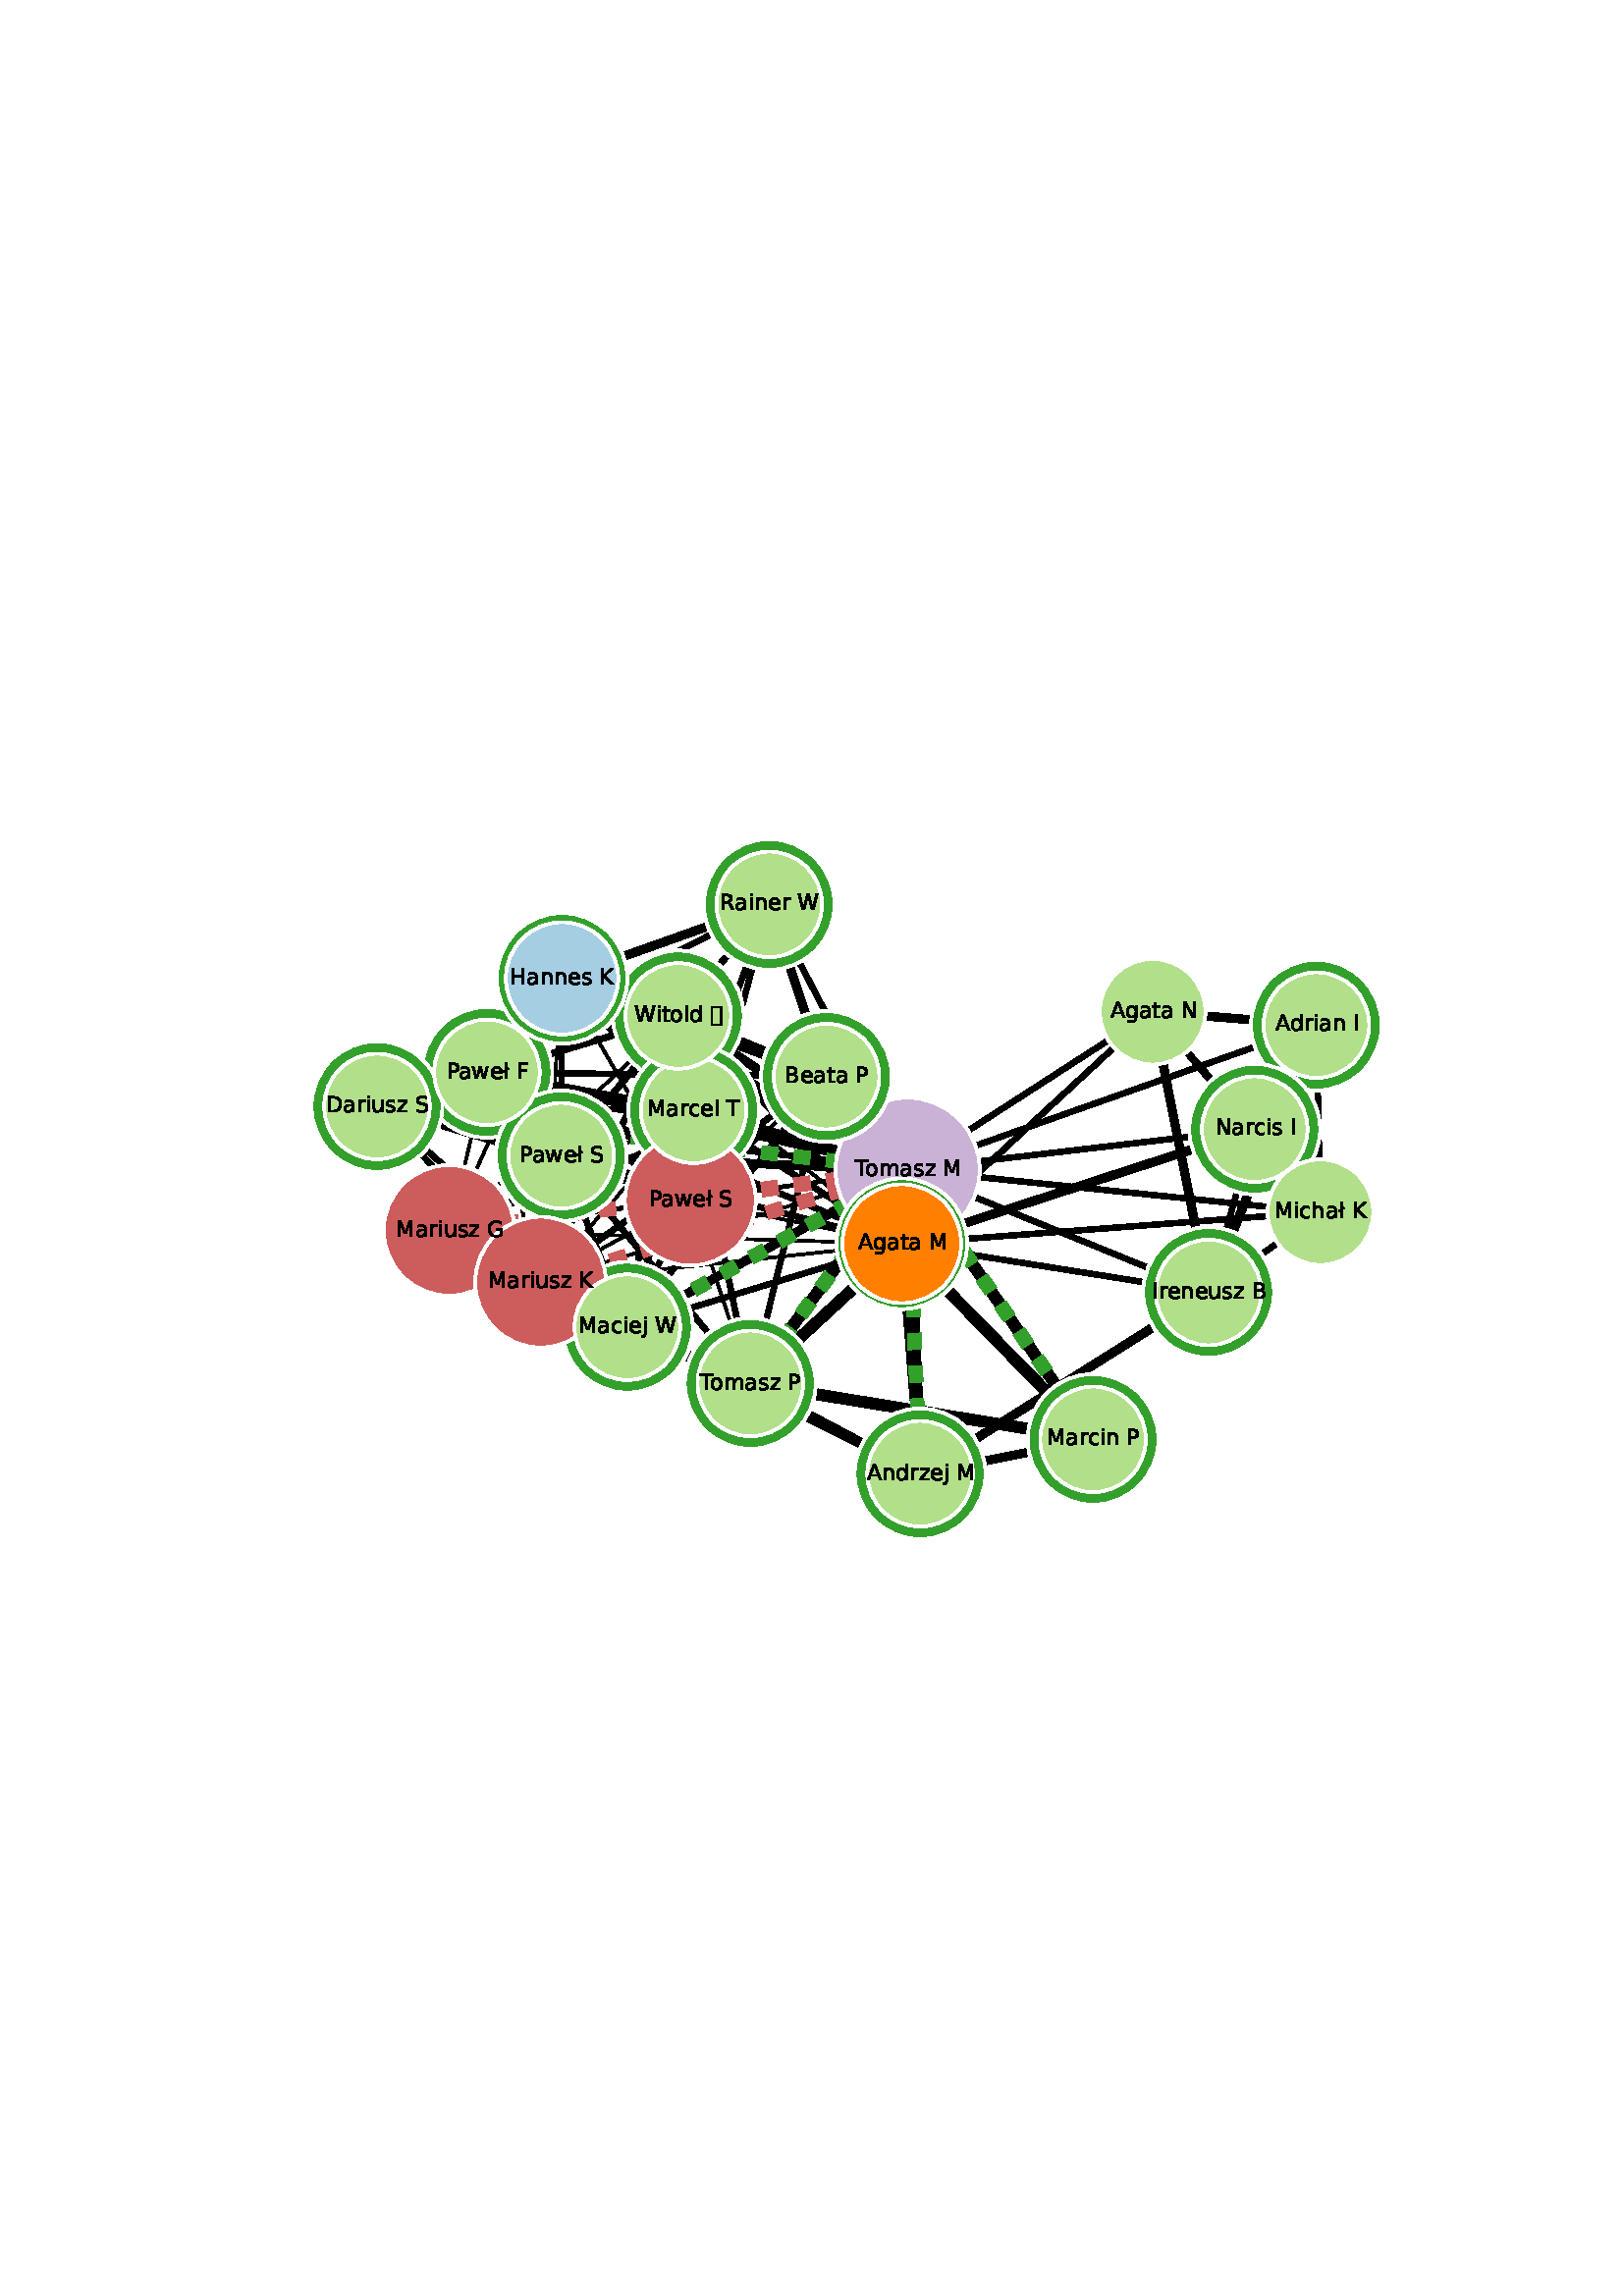 %!PS-Adobe-3.0 EPSF-3.0
%%Orientation: portrait
%%BoundingBox: 18 180 594 612
%%EndComments
%%BeginProlog
/mpldict 8 dict def
mpldict begin
/m { moveto } bind def
/l { lineto } bind def
/r { rlineto } bind def
/c { curveto } bind def
/cl { closepath } bind def
/box {
m
1 index 0 r
0 exch r
neg 0 r
cl
} bind def
/clipbox {
box
clip
newpath
} bind def
%!PS-Adobe-3.0 Resource-Font
%%Copyright: Copyright (c) 2003 by Bitstream, Inc. All Rights Reserved.
25 dict begin
/_d{bind def}bind def
/_m{moveto}_d
/_l{lineto}_d
/_cl{closepath eofill}_d
/_c{curveto}_d
/_sc{7 -1 roll{setcachedevice}{pop pop pop pop pop pop}ifelse}_d
/_e{exec}_d
/FontName /BitstreamVeraSans-Roman def
/PaintType 0 def
/FontMatrix[.001 0 0 .001 0 0]def
/FontBBox[-183 -236 1287 928]def
/FontType 3 def
/Encoding [ /.notdef /space /A /B /D /F /G /H /I /K /M /N /P /R /S /T /W /a /c /d /e /g /h /i /j /l /m /n /o /r /s /t /u /w /z /lslash ] def
/FontInfo 10 dict dup begin
/FamilyName (Bitstream Vera Sans) def
/FullName (Bitstream Vera Sans) def
/Notice (Copyright (c) 2003 by Bitstream, Inc. All Rights Reserved. Bitstream Vera is a trademark of Bitstream, Inc.) def
/Weight (Roman) def
/Version (Release 1.10) def
/ItalicAngle 0.0 def
/isFixedPitch false def
/UnderlinePosition -213 def
/UnderlineThickness 143 def
end readonly def
/CharStrings 36 dict dup begin
/.notdef{600 0 50 -176 550 705 _sc
50 -176 _m
50 705 _l
550 705 _l
550 -176 _l
50 -176 _l
106 -120 _m
494 -120 _l
494 649 _l
106 649 _l
106 -120 _l
_cl}_d
/space{318 0 0 0 0 0 _sc
}_d
/A{684 0 8 0 676 729 _sc
342 632 _m
208 269 _l
476 269 _l
342 632 _l
286 729 _m
398 729 _l
676 0 _l
573 0 _l
507 187 _l
178 187 _l
112 0 _l
8 0 _l
286 729 _l
_cl}_d
/B{{686 0 98 0 615 729 _sc
197 348 _m
197 81 _l
355 81 _l
408 81 447 92 473 114 _c
498 136 511 169 511 215 _c
511 260 498 293 473 315 _c
447 337 408 348 355 348 _c
197 348 _l
197 648 _m
197 428 _l
343 428 _l
391 428 426 437 450 455 _c
474 473 486 500 486 538 _c
486 574 474 602 450 620 _c
426 638 391 648 343 648 _c
197 648 _l
98 729 _m
350 729 _l
}_e{425 729 483 713 524 682 _c
564 650 585 606 585 549 _c
585 504 574 468 553 442 _c
532 416 502 399 462 393 _c
510 382 548 360 575 327 _c
601 294 615 253 615 204 _c
615 138 592 88 548 53 _c
504 17 441 0 360 0 _c
98 0 _l
98 729 _l
_cl}_e}_d
/D{770 0 98 0 711 729 _sc
197 648 _m
197 81 _l
316 81 _l
416 81 490 103 537 149 _c
583 195 607 267 607 365 _c
607 463 583 534 537 580 _c
490 625 416 648 316 648 _c
197 648 _l
98 729 _m
301 729 _l
442 729 546 699 612 641 _c
678 582 711 490 711 365 _c
711 239 677 147 611 88 _c
545 29 441 0 301 0 _c
98 0 _l
98 729 _l
_cl}_d
/F{575 0 98 0 517 729 _sc
98 729 _m
517 729 _l
517 646 _l
197 646 _l
197 431 _l
486 431 _l
486 348 _l
197 348 _l
197 0 _l
98 0 _l
98 729 _l
_cl}_d
/G{{775 0 56 -13 693 742 _sc
595 104 _m
595 300 _l
434 300 _l
434 381 _l
693 381 _l
693 68 _l
655 40 613 20 567 7 _c
521 -6 472 -13 420 -13 _c
306 -13 216 20 152 86 _c
88 152 56 245 56 364 _c
56 482 88 575 152 642 _c
216 708 306 742 420 742 _c
467 742 512 736 555 724 _c
598 712 638 695 674 673 _c
674 568 _l
637 598 598 621 557 637 _c
516 653 473 661 428 661 _c
}_e{338 661 271 636 227 586 _c
182 536 160 462 160 364 _c
160 265 182 191 227 141 _c
271 91 338 67 428 67 _c
462 67 493 70 521 76 _c
549 82 573 91 595 104 _c
_cl}_e}_d
/H{752 0 98 0 654 729 _sc
98 729 _m
197 729 _l
197 430 _l
555 430 _l
555 729 _l
654 729 _l
654 0 _l
555 0 _l
555 347 _l
197 347 _l
197 0 _l
98 0 _l
98 729 _l
_cl}_d
/I{295 0 98 0 197 729 _sc
98 729 _m
197 729 _l
197 0 _l
98 0 _l
98 729 _l
_cl}_d
/K{656 0 98 0 677 729 _sc
98 729 _m
197 729 _l
197 421 _l
524 729 _l
651 729 _l
289 389 _l
677 0 _l
547 0 _l
197 351 _l
197 0 _l
98 0 _l
98 729 _l
_cl}_d
/M{863 0 98 0 765 729 _sc
98 729 _m
245 729 _l
431 233 _l
618 729 _l
765 729 _l
765 0 _l
669 0 _l
669 640 _l
481 140 _l
382 140 _l
194 640 _l
194 0 _l
98 0 _l
98 729 _l
_cl}_d
/N{748 0 98 0 650 729 _sc
98 729 _m
231 729 _l
554 119 _l
554 729 _l
650 729 _l
650 0 _l
517 0 _l
194 610 _l
194 0 _l
98 0 _l
98 729 _l
_cl}_d
/P{603 0 98 0 569 729 _sc
197 648 _m
197 374 _l
321 374 _l
367 374 402 385 427 409 _c
452 433 465 467 465 511 _c
465 555 452 588 427 612 _c
402 636 367 648 321 648 _c
197 648 _l
98 729 _m
321 729 _l
402 729 464 710 506 673 _c
548 636 569 582 569 511 _c
569 439 548 384 506 348 _c
464 311 402 293 321 293 _c
197 293 _l
197 0 _l
98 0 _l
98 729 _l
_cl}_d
/R{{695 0 98 0 666 729 _sc
444 342 _m
465 334 486 319 506 296 _c
526 272 546 240 566 199 _c
666 0 _l
560 0 _l
467 187 _l
443 235 419 268 397 284 _c
374 300 343 308 304 308 _c
197 308 _l
197 0 _l
98 0 _l
98 729 _l
321 729 _l
404 729 466 711 507 677 _c
548 642 569 589 569 519 _c
569 473 558 434 537 404 _c
515 374 484 353 444 342 _c
197 648 _m
197 389 _l
321 389 _l
}_e{368 389 404 400 428 422 _c
452 444 465 476 465 519 _c
465 561 452 593 428 615 _c
404 637 368 648 321 648 _c
197 648 _l
_cl}_e}_d
/S{{635 0 66 -13 579 742 _sc
535 705 _m
535 609 _l
497 627 462 640 429 649 _c
395 657 363 662 333 662 _c
279 662 237 651 208 631 _c
179 610 165 580 165 542 _c
165 510 174 485 194 469 _c
213 452 250 439 304 429 _c
364 417 _l
437 403 491 378 526 343 _c
561 307 579 260 579 201 _c
579 130 555 77 508 41 _c
460 5 391 -13 300 -13 _c
265 -13 228 -9 189 -2 _c
}_e{150 5 110 16 69 32 _c
69 134 _l
109 111 148 94 186 83 _c
224 71 262 66 300 66 _c
356 66 399 77 430 99 _c
460 121 476 152 476 194 _c
476 230 465 258 443 278 _c
421 298 385 313 335 323 _c
275 335 _l
201 349 148 372 115 404 _c
82 435 66 478 66 534 _c
66 598 88 649 134 686 _c
179 723 242 742 322 742 _c
356 742 390 739 426 733 _c
461 727 497 717 535 705 _c
}_e{_cl}_e}_d
/T{611 0 -2 0 614 729 _sc
-2 729 _m
614 729 _l
614 646 _l
355 646 _l
355 0 _l
256 0 _l
256 646 _l
-2 646 _l
-2 729 _l
_cl}_d
/W{989 0 33 0 956 729 _sc
33 729 _m
133 729 _l
286 113 _l
439 729 _l
550 729 _l
703 113 _l
856 729 _l
956 729 _l
773 0 _l
649 0 _l
495 633 _l
340 0 _l
216 0 _l
33 729 _l
_cl}_d
/a{{613 0 60 -13 522 560 _sc
343 275 _m
270 275 220 266 192 250 _c
164 233 150 205 150 165 _c
150 133 160 107 181 89 _c
202 70 231 61 267 61 _c
317 61 357 78 387 114 _c
417 149 432 196 432 255 _c
432 275 _l
343 275 _l
522 312 _m
522 0 _l
432 0 _l
432 83 _l
411 49 385 25 355 10 _c
325 -5 287 -13 243 -13 _c
187 -13 142 2 109 33 _c
76 64 60 106 60 159 _c
}_e{60 220 80 266 122 298 _c
163 329 224 345 306 345 _c
432 345 _l
432 354 _l
432 395 418 427 391 450 _c
364 472 326 484 277 484 _c
245 484 215 480 185 472 _c
155 464 127 453 100 439 _c
100 522 _l
132 534 164 544 195 550 _c
226 556 256 560 286 560 _c
365 560 424 539 463 498 _c
502 457 522 395 522 312 _c
_cl}_e}_d
/c{{550 0 55 -13 488 560 _sc
488 526 _m
488 442 _l
462 456 437 466 411 473 _c
385 480 360 484 334 484 _c
276 484 230 465 198 428 _c
166 391 150 339 150 273 _c
150 206 166 154 198 117 _c
230 80 276 62 334 62 _c
360 62 385 65 411 72 _c
437 79 462 90 488 104 _c
488 21 _l
462 9 436 0 410 -5 _c
383 -10 354 -13 324 -13 _c
242 -13 176 12 128 64 _c
}_e{79 115 55 185 55 273 _c
55 362 79 432 128 483 _c
177 534 244 560 330 560 _c
358 560 385 557 411 551 _c
437 545 463 537 488 526 _c
_cl}_e}_d
/d{{635 0 55 -13 544 760 _sc
454 464 _m
454 760 _l
544 760 _l
544 0 _l
454 0 _l
454 82 _l
435 49 411 25 382 10 _c
353 -5 319 -13 279 -13 _c
213 -13 159 13 117 65 _c
75 117 55 187 55 273 _c
55 359 75 428 117 481 _c
159 533 213 560 279 560 _c
319 560 353 552 382 536 _c
411 520 435 496 454 464 _c
148 273 _m
148 207 161 155 188 117 _c
215 79 253 61 301 61 _c
}_e{348 61 385 79 413 117 _c
440 155 454 207 454 273 _c
454 339 440 390 413 428 _c
385 466 348 485 301 485 _c
253 485 215 466 188 428 _c
161 390 148 339 148 273 _c
_cl}_e}_d
/e{{615 0 55 -13 562 560 _sc
562 296 _m
562 252 _l
149 252 _l
153 190 171 142 205 110 _c
238 78 284 62 344 62 _c
378 62 412 66 444 74 _c
476 82 509 95 541 113 _c
541 28 _l
509 14 476 3 442 -3 _c
408 -9 373 -13 339 -13 _c
251 -13 182 12 131 62 _c
80 112 55 181 55 268 _c
55 357 79 428 127 481 _c
175 533 241 560 323 560 _c
397 560 455 536 498 489 _c
}_e{540 441 562 377 562 296 _c
472 322 _m
471 371 457 410 431 440 _c
404 469 368 484 324 484 _c
274 484 234 469 204 441 _c
174 413 156 373 152 322 _c
472 322 _l
_cl}_e}_d
/g{{635 0 55 -207 544 560 _sc
454 280 _m
454 344 440 395 414 431 _c
387 467 349 485 301 485 _c
253 485 215 467 188 431 _c
161 395 148 344 148 280 _c
148 215 161 165 188 129 _c
215 93 253 75 301 75 _c
349 75 387 93 414 129 _c
440 165 454 215 454 280 _c
544 68 _m
544 -24 523 -93 482 -139 _c
440 -184 377 -207 292 -207 _c
260 -207 231 -204 203 -200 _c
175 -195 147 -188 121 -178 _c
}_e{121 -91 _l
147 -105 173 -115 199 -122 _c
225 -129 251 -133 278 -133 _c
336 -133 380 -117 410 -87 _c
439 -56 454 -10 454 52 _c
454 96 _l
435 64 411 40 382 24 _c
353 8 319 0 279 0 _c
211 0 157 25 116 76 _c
75 127 55 195 55 280 _c
55 364 75 432 116 483 _c
157 534 211 560 279 560 _c
319 560 353 552 382 536 _c
411 520 435 496 454 464 _c
454 547 _l
544 547 _l
}_e{544 68 _l
_cl}_e}_d
/h{634 0 91 0 549 760 _sc
549 330 _m
549 0 _l
459 0 _l
459 327 _l
459 379 448 417 428 443 _c
408 469 378 482 338 482 _c
289 482 251 466 223 435 _c
195 404 181 362 181 309 _c
181 0 _l
91 0 _l
91 760 _l
181 760 _l
181 462 _l
202 494 227 519 257 535 _c
286 551 320 560 358 560 _c
420 560 468 540 500 501 _c
532 462 549 405 549 330 _c
_cl}_d
/i{278 0 94 0 184 760 _sc
94 547 _m
184 547 _l
184 0 _l
94 0 _l
94 547 _l
94 760 _m
184 760 _l
184 646 _l
94 646 _l
94 760 _l
_cl}_d
/j{278 0 -17 -207 184 760 _sc
94 547 _m
184 547 _l
184 -9 _l
184 -78 170 -128 144 -160 _c
117 -191 74 -207 16 -207 _c
-17 -207 _l
-17 -131 _l
6 -131 _l
40 -131 63 -123 75 -107 _c
87 -91 94 -58 94 -9 _c
94 547 _l
94 760 _m
184 760 _l
184 646 _l
94 646 _l
94 760 _l
_cl}_d
/l{278 0 94 0 184 760 _sc
94 760 _m
184 760 _l
184 0 _l
94 0 _l
94 760 _l
_cl}_d
/m{{974 0 91 0 889 560 _sc
520 442 _m
542 482 569 511 600 531 _c
631 550 668 560 711 560 _c
767 560 811 540 842 500 _c
873 460 889 403 889 330 _c
889 0 _l
799 0 _l
799 327 _l
799 379 789 418 771 444 _c
752 469 724 482 686 482 _c
639 482 602 466 575 435 _c
548 404 535 362 535 309 _c
535 0 _l
445 0 _l
445 327 _l
445 379 435 418 417 444 _c
398 469 369 482 331 482 _c
}_e{285 482 248 466 221 435 _c
194 404 181 362 181 309 _c
181 0 _l
91 0 _l
91 547 _l
181 547 _l
181 462 _l
201 495 226 520 255 536 _c
283 552 317 560 357 560 _c
397 560 430 550 458 530 _c
486 510 506 480 520 442 _c
_cl}_e}_d
/n{634 0 91 0 549 560 _sc
549 330 _m
549 0 _l
459 0 _l
459 327 _l
459 379 448 417 428 443 _c
408 469 378 482 338 482 _c
289 482 251 466 223 435 _c
195 404 181 362 181 309 _c
181 0 _l
91 0 _l
91 547 _l
181 547 _l
181 462 _l
202 494 227 519 257 535 _c
286 551 320 560 358 560 _c
420 560 468 540 500 501 _c
532 462 549 405 549 330 _c
_cl}_d
/o{612 0 55 -13 557 560 _sc
306 484 _m
258 484 220 465 192 427 _c
164 389 150 338 150 273 _c
150 207 163 156 191 118 _c
219 80 257 62 306 62 _c
354 62 392 80 420 118 _c
448 156 462 207 462 273 _c
462 337 448 389 420 427 _c
392 465 354 484 306 484 _c
306 560 _m
384 560 445 534 490 484 _c
534 433 557 363 557 273 _c
557 183 534 113 490 63 _c
445 12 384 -13 306 -13 _c
227 -13 165 12 121 63 _c
77 113 55 183 55 273 _c
55 363 77 433 121 484 _c
165 534 227 560 306 560 _c
_cl}_d
/r{411 0 91 0 411 560 _sc
411 463 _m
401 469 390 473 378 476 _c
366 478 353 480 339 480 _c
288 480 249 463 222 430 _c
194 397 181 350 181 288 _c
181 0 _l
91 0 _l
91 547 _l
181 547 _l
181 462 _l
199 495 224 520 254 536 _c
284 552 321 560 365 560 _c
371 560 378 559 386 559 _c
393 558 401 557 411 555 _c
411 463 _l
_cl}_d
/s{{521 0 54 -13 472 560 _sc
443 531 _m
443 446 _l
417 458 391 468 364 475 _c
336 481 308 485 279 485 _c
234 485 200 478 178 464 _c
156 450 145 430 145 403 _c
145 382 153 366 169 354 _c
185 342 217 330 265 320 _c
296 313 _l
360 299 405 279 432 255 _c
458 230 472 195 472 151 _c
472 100 452 60 412 31 _c
372 1 316 -13 246 -13 _c
216 -13 186 -10 154 -5 _c
}_e{122 0 89 8 54 20 _c
54 113 _l
87 95 120 82 152 74 _c
184 65 216 61 248 61 _c
290 61 323 68 346 82 _c
368 96 380 117 380 144 _c
380 168 371 187 355 200 _c
339 213 303 226 247 238 _c
216 245 _l
160 257 119 275 95 299 _c
70 323 58 356 58 399 _c
58 450 76 490 112 518 _c
148 546 200 560 268 560 _c
301 560 332 557 362 552 _c
391 547 418 540 443 531 _c
}_e{_cl}_e}_d
/t{392 0 27 0 368 702 _sc
183 702 _m
183 547 _l
368 547 _l
368 477 _l
183 477 _l
183 180 _l
183 135 189 106 201 94 _c
213 81 238 75 276 75 _c
368 75 _l
368 0 _l
276 0 _l
206 0 158 13 132 39 _c
106 65 93 112 93 180 _c
93 477 _l
27 477 _l
27 547 _l
93 547 _l
93 702 _l
183 702 _l
_cl}_d
/u{634 0 85 -13 543 547 _sc
85 216 _m
85 547 _l
175 547 _l
175 219 _l
175 167 185 129 205 103 _c
225 77 255 64 296 64 _c
344 64 383 79 411 110 _c
439 141 453 183 453 237 _c
453 547 _l
543 547 _l
543 0 _l
453 0 _l
453 84 _l
431 50 405 26 377 10 _c
348 -5 315 -13 277 -13 _c
214 -13 166 6 134 45 _c
101 83 85 140 85 216 _c
_cl}_d
/w{818 0 42 0 776 547 _sc
42 547 _m
132 547 _l
244 120 _l
356 547 _l
462 547 _l
574 120 _l
686 547 _l
776 547 _l
633 0 _l
527 0 _l
409 448 _l
291 0 _l
185 0 _l
42 547 _l
_cl}_d
/z{525 0 43 0 482 547 _sc
55 547 _m
482 547 _l
482 465 _l
144 72 _l
482 72 _l
482 0 _l
43 0 _l
43 82 _l
381 475 _l
55 475 _l
55 547 _l
_cl}_d
/lslash{284 0 1 0 285 760 _sc
97 760 _m
187 760 _l
187 466 _l
248 510 _l
285 458 _l
187 389 _l
187 0 _l
97 0 _l
97 325 _l
37 282 _l
1 334 _l
97 403 _l
97 760 _l
_cl}_d
end readonly def

/BuildGlyph
 {exch begin
 CharStrings exch
 2 copy known not{pop /.notdef}if
 true 3 1 roll get exec
 end}_d

/BuildChar {
 1 index /Encoding get exch get
 1 index /BuildGlyph get exec
}_d

FontName currentdict end definefont pop
end
%%EndProlog
mpldict begin
18 180 translate
576 432 0 0 clipbox
gsave
0 0 m
576 0 l
576 432 l
0 432 l
cl
1.000 setgray
fill
grestore
/p0_0 {
newpath
translate
180.202 191.813 m
160.523 268.773 l
} bind def
/p0_1 {
newpath
translate
180.202 191.813 m
120.211 256.239 l
} bind def
/p0_2 {
newpath
translate
180.202 191.813 m
188.073 303.241 l
} bind def
/p0_3 {
newpath
translate
180.202 191.813 m
146.663 210.806 l
} bind def
/p0_4 {
newpath
translate
180.202 191.813 m
312.645 205.913 l
} bind def
/p0_5 {
newpath
translate
180.202 191.813 m
236.331 254.822 l
} bind def
/p0_6 {
newpath
translate
180.202 191.813 m
187.755 238.176 l
} bind def
/p0_7 {
newpath
translate
180.202 191.813 m
235.147 221.864 l
} bind def
/p0_8 {
newpath
translate
180.202 191.813 m
285.022 267.241 l
} bind def
/p0_9 {
newpath
translate
180.202 191.813 m
314.77 233.038 l
} bind def
/p0_a {
newpath
translate
180.202 191.813 m
230.684 289.452 l
} bind def
/p0_b {
newpath
translate
180.202 191.813 m
257.113 154.659 l
} bind def
/p0_c {
newpath
translate
464.636 286.076 m
466.118 217.486 l
} bind def
/p0_d {
newpath
translate
464.636 286.076 m
314.77 233.038 l
} bind def
/p0_e {
newpath
translate
464.636 286.076 m
404.622 291.007 l
} bind def
/p0_f {
newpath
translate
464.636 286.076 m
425.12 188.063 l
} bind def
/p0_10 {
newpath
translate
464.636 286.076 m
442.03 247.922 l
} bind def
/p0_11 {
newpath
translate
319.359 121.536 m
382.766 134.15 l
} bind def
/p0_12 {
newpath
translate
319.359 121.536 m
312.645 205.913 l
} bind def
/p0_13 {
newpath
translate
319.359 121.536 m
425.12 188.063 l
} bind def
/p0_14 {
newpath
translate
319.359 121.536 m
314.77 233.038 l
} bind def
/p0_15 {
newpath
translate
319.359 121.536 m
212.002 175.279 l
} bind def
/p0_16 {
newpath
translate
319.359 121.536 m
257.113 154.659 l
} bind def
/p0_17 {
newpath
translate
236.331 254.822 m
160.523 268.773 l
} bind def
/p0_18 {
newpath
translate
236.331 254.822 m
264.041 330.348 l
} bind def
/p0_19 {
newpath
translate
236.331 254.822 m
146.663 210.806 l
} bind def
/p0_1a {
newpath
translate
236.331 254.822 m
212.002 175.279 l
} bind def
/p0_1b {
newpath
translate
236.331 254.822 m
188.073 303.241 l
} bind def
/p0_1c {
newpath
translate
236.331 254.822 m
120.211 256.239 l
} bind def
/p0_1d {
newpath
translate
236.331 254.822 m
312.645 205.913 l
} bind def
/p0_1e {
newpath
translate
236.331 254.822 m
187.755 238.176 l
} bind def
/p0_1f {
newpath
translate
236.331 254.822 m
235.147 221.864 l
} bind def
/p0_20 {
newpath
translate
236.331 254.822 m
285.022 267.241 l
} bind def
/p0_21 {
newpath
translate
236.331 254.822 m
314.77 233.038 l
} bind def
/p0_22 {
newpath
translate
236.331 254.822 m
230.684 289.452 l
} bind def
/p0_23 {
newpath
translate
236.331 254.822 m
257.113 154.659 l
} bind def
/p0_24 {
newpath
translate
425.12 188.063 m
404.622 291.007 l
} bind def
/p0_25 {
newpath
translate
425.12 188.063 m
312.645 205.913 l
} bind def
/p0_26 {
newpath
translate
425.12 188.063 m
466.118 217.486 l
} bind def
/p0_27 {
newpath
translate
425.12 188.063 m
314.77 233.038 l
} bind def
/p0_28 {
newpath
translate
425.12 188.063 m
442.03 247.922 l
} bind def
/p0_29 {
newpath
translate
314.77 233.038 m
160.523 268.773 l
} bind def
/p0_2a {
newpath
translate
314.77 233.038 m
230.684 289.452 l
} bind def
/p0_2b {
newpath
translate
314.77 233.038 m
264.041 330.348 l
} bind def
/p0_2c {
newpath
translate
314.77 233.038 m
382.766 134.15 l
} bind def
/p0_2d {
newpath
translate
314.77 233.038 m
146.663 210.806 l
} bind def
/p0_2e {
newpath
translate
314.77 233.038 m
285.022 267.241 l
} bind def
/p0_2f {
newpath
translate
314.77 233.038 m
312.645 205.913 l
} bind def
/p0_30 {
newpath
translate
314.77 233.038 m
404.622 291.007 l
} bind def
/p0_31 {
newpath
translate
314.77 233.038 m
120.211 256.239 l
} bind def
/p0_32 {
newpath
translate
314.77 233.038 m
187.755 238.176 l
} bind def
/p0_33 {
newpath
translate
314.77 233.038 m
235.147 221.864 l
} bind def
/p0_34 {
newpath
translate
314.77 233.038 m
466.118 217.486 l
} bind def
/p0_35 {
newpath
translate
314.77 233.038 m
212.002 175.279 l
} bind def
/p0_36 {
newpath
translate
314.77 233.038 m
188.073 303.241 l
} bind def
/p0_37 {
newpath
translate
314.77 233.038 m
257.113 154.659 l
} bind def
/p0_38 {
newpath
translate
314.77 233.038 m
442.03 247.922 l
} bind def
/p0_39 {
newpath
translate
212.002 175.279 m
160.523 268.773 l
} bind def
/p0_3a {
newpath
translate
212.002 175.279 m
120.211 256.239 l
} bind def
/p0_3b {
newpath
translate
212.002 175.279 m
146.663 210.806 l
} bind def
/p0_3c {
newpath
translate
212.002 175.279 m
312.645 205.913 l
} bind def
/p0_3d {
newpath
translate
212.002 175.279 m
187.755 238.176 l
} bind def
/p0_3e {
newpath
translate
212.002 175.279 m
235.147 221.864 l
} bind def
/p0_3f {
newpath
translate
212.002 175.279 m
285.022 267.241 l
} bind def
/p0_40 {
newpath
translate
212.002 175.279 m
230.684 289.452 l
} bind def
/p0_41 {
newpath
translate
442.03 247.922 m
404.622 291.007 l
} bind def
/p0_42 {
newpath
translate
442.03 247.922 m
312.645 205.913 l
} bind def
/p0_43 {
newpath
translate
442.03 247.922 m
466.118 217.486 l
} bind def
/p0_44 {
newpath
translate
120.211 256.239 m
160.523 268.773 l
} bind def
/p0_45 {
newpath
translate
120.211 256.239 m
264.041 330.348 l
} bind def
/p0_46 {
newpath
translate
120.211 256.239 m
188.073 303.241 l
} bind def
/p0_47 {
newpath
translate
120.211 256.239 m
187.755 238.176 l
} bind def
/p0_48 {
newpath
translate
120.211 256.239 m
235.147 221.864 l
} bind def
/p0_49 {
newpath
translate
120.211 256.239 m
230.684 289.452 l
} bind def
/p0_4a {
newpath
translate
312.645 205.913 m
160.523 268.773 l
} bind def
/p0_4b {
newpath
translate
312.645 205.913 m
382.766 134.15 l
} bind def
/p0_4c {
newpath
translate
312.645 205.913 m
188.073 303.241 l
} bind def
/p0_4d {
newpath
translate
312.645 205.913 m
404.622 291.007 l
} bind def
/p0_4e {
newpath
translate
312.645 205.913 m
146.663 210.806 l
} bind def
/p0_4f {
newpath
translate
312.645 205.913 m
187.755 238.176 l
} bind def
/p0_50 {
newpath
translate
312.645 205.913 m
235.147 221.864 l
} bind def
/p0_51 {
newpath
translate
312.645 205.913 m
466.118 217.486 l
} bind def
/p0_52 {
newpath
translate
312.645 205.913 m
230.684 289.452 l
} bind def
/p0_53 {
newpath
translate
312.645 205.913 m
285.022 267.241 l
} bind def
/p0_54 {
newpath
translate
312.645 205.913 m
257.113 154.659 l
} bind def
/p0_55 {
newpath
translate
235.147 221.864 m
160.523 268.773 l
} bind def
/p0_56 {
newpath
translate
235.147 221.864 m
264.041 330.348 l
} bind def
/p0_57 {
newpath
translate
235.147 221.864 m
146.663 210.806 l
} bind def
/p0_58 {
newpath
translate
235.147 221.864 m
188.073 303.241 l
} bind def
/p0_59 {
newpath
translate
235.147 221.864 m
187.755 238.176 l
} bind def
/p0_5a {
newpath
translate
235.147 221.864 m
285.022 267.241 l
} bind def
/p0_5b {
newpath
translate
235.147 221.864 m
230.684 289.452 l
} bind def
/p0_5c {
newpath
translate
235.147 221.864 m
257.113 154.659 l
} bind def
/p0_5d {
newpath
translate
188.073 303.241 m
160.523 268.773 l
} bind def
/p0_5e {
newpath
translate
188.073 303.241 m
264.041 330.348 l
} bind def
/p0_5f {
newpath
translate
188.073 303.241 m
146.663 210.806 l
} bind def
/p0_60 {
newpath
translate
188.073 303.241 m
187.755 238.176 l
} bind def
/p0_61 {
newpath
translate
188.073 303.241 m
285.022 267.241 l
} bind def
/p0_62 {
newpath
translate
188.073 303.241 m
230.684 289.452 l
} bind def
/p0_63 {
newpath
translate
264.041 330.348 m
187.755 238.176 l
} bind def
/p0_64 {
newpath
translate
264.041 330.348 m
285.022 267.241 l
} bind def
/p0_65 {
newpath
translate
264.041 330.348 m
230.684 289.452 l
} bind def
/p0_66 {
newpath
translate
382.766 134.15 m
257.113 154.659 l
} bind def
/p0_67 {
newpath
translate
404.622 291.007 m
466.118 217.486 l
} bind def
/p0_68 {
newpath
translate
146.663 210.806 m
160.523 268.773 l
} bind def
/p0_69 {
newpath
translate
146.663 210.806 m
187.755 238.176 l
} bind def
/p0_6a {
newpath
translate
146.663 210.806 m
285.022 267.241 l
} bind def
/p0_6b {
newpath
translate
146.663 210.806 m
230.684 289.452 l
} bind def
/p0_6c {
newpath
translate
146.663 210.806 m
257.113 154.659 l
} bind def
/p0_6d {
newpath
translate
230.684 289.452 m
160.523 268.773 l
} bind def
/p0_6e {
newpath
translate
230.684 289.452 m
187.755 238.176 l
} bind def
/p0_6f {
newpath
translate
230.684 289.452 m
285.022 267.241 l
} bind def
/p0_70 {
newpath
translate
160.523 268.773 m
187.755 238.176 l
} bind def
/p0_71 {
newpath
translate
160.523 268.773 m
285.022 267.241 l
} bind def
/p0_72 {
newpath
translate
187.755 238.176 m
285.022 267.241 l
} bind def
/p0_73 {
newpath
translate
187.755 238.176 m
257.113 154.659 l
} bind def
/p0_74 {
newpath
translate
285.022 267.241 m
257.113 154.659 l
} bind def
1.000 setlinewidth
1 setlinejoin
0 setlinecap
[] 0 setdash
0.502 setgray
gsave
446.4 345.6 72 43.2 clipbox
0 0 p0_0
stroke
grestore
gsave
446.4 345.6 72 43.2 clipbox
0 0 p0_1
stroke
grestore
gsave
446.4 345.6 72 43.2 clipbox
0 0 p0_2
stroke
grestore
gsave
446.4 345.6 72 43.2 clipbox
0 0 p0_3
stroke
grestore
gsave
446.4 345.6 72 43.2 clipbox
0 0 p0_4
stroke
grestore
gsave
446.4 345.6 72 43.2 clipbox
0 0 p0_5
stroke
grestore
gsave
446.4 345.6 72 43.2 clipbox
0 0 p0_6
stroke
grestore
gsave
446.4 345.6 72 43.2 clipbox
0 0 p0_7
stroke
grestore
gsave
446.4 345.6 72 43.2 clipbox
0 0 p0_8
stroke
grestore
gsave
446.4 345.6 72 43.2 clipbox
0 0 p0_9
stroke
grestore
gsave
446.4 345.6 72 43.2 clipbox
0 0 p0_a
stroke
grestore
gsave
446.4 345.6 72 43.2 clipbox
0 0 p0_b
stroke
grestore
gsave
446.4 345.6 72 43.2 clipbox
0 0 p0_c
stroke
grestore
gsave
446.4 345.6 72 43.2 clipbox
0 0 p0_d
stroke
grestore
gsave
446.4 345.6 72 43.2 clipbox
0 0 p0_e
stroke
grestore
gsave
446.4 345.6 72 43.2 clipbox
0 0 p0_f
stroke
grestore
gsave
446.4 345.6 72 43.2 clipbox
0 0 p0_10
stroke
grestore
gsave
446.4 345.6 72 43.2 clipbox
0 0 p0_11
stroke
grestore
gsave
446.4 345.6 72 43.2 clipbox
0 0 p0_12
stroke
grestore
gsave
446.4 345.6 72 43.2 clipbox
0 0 p0_13
stroke
grestore
gsave
446.4 345.6 72 43.2 clipbox
0 0 p0_14
stroke
grestore
gsave
446.4 345.6 72 43.2 clipbox
0 0 p0_15
stroke
grestore
gsave
446.4 345.6 72 43.2 clipbox
0 0 p0_16
stroke
grestore
gsave
446.4 345.6 72 43.2 clipbox
0 0 p0_17
stroke
grestore
gsave
446.4 345.6 72 43.2 clipbox
0 0 p0_18
stroke
grestore
gsave
446.4 345.6 72 43.2 clipbox
0 0 p0_19
stroke
grestore
gsave
446.4 345.6 72 43.2 clipbox
0 0 p0_1a
stroke
grestore
gsave
446.4 345.6 72 43.2 clipbox
0 0 p0_1b
stroke
grestore
gsave
446.4 345.6 72 43.2 clipbox
0 0 p0_1c
stroke
grestore
gsave
446.4 345.6 72 43.2 clipbox
0 0 p0_1d
stroke
grestore
gsave
446.4 345.6 72 43.2 clipbox
0 0 p0_1e
stroke
grestore
gsave
446.4 345.6 72 43.2 clipbox
0 0 p0_1f
stroke
grestore
gsave
446.4 345.6 72 43.2 clipbox
0 0 p0_20
stroke
grestore
gsave
446.4 345.6 72 43.2 clipbox
0 0 p0_21
stroke
grestore
gsave
446.4 345.6 72 43.2 clipbox
0 0 p0_22
stroke
grestore
gsave
446.4 345.6 72 43.2 clipbox
0 0 p0_23
stroke
grestore
gsave
446.4 345.6 72 43.2 clipbox
0 0 p0_24
stroke
grestore
gsave
446.4 345.6 72 43.2 clipbox
0 0 p0_25
stroke
grestore
gsave
446.4 345.6 72 43.2 clipbox
0 0 p0_26
stroke
grestore
gsave
446.4 345.6 72 43.2 clipbox
0 0 p0_27
stroke
grestore
gsave
446.4 345.6 72 43.2 clipbox
0 0 p0_28
stroke
grestore
gsave
446.4 345.6 72 43.2 clipbox
0 0 p0_29
stroke
grestore
gsave
446.4 345.6 72 43.2 clipbox
0 0 p0_2a
stroke
grestore
gsave
446.4 345.6 72 43.2 clipbox
0 0 p0_2b
stroke
grestore
gsave
446.4 345.6 72 43.2 clipbox
0 0 p0_2c
stroke
grestore
gsave
446.4 345.6 72 43.2 clipbox
0 0 p0_2d
stroke
grestore
gsave
446.4 345.6 72 43.2 clipbox
0 0 p0_2e
stroke
grestore
gsave
446.4 345.6 72 43.2 clipbox
0 0 p0_2f
stroke
grestore
gsave
446.4 345.6 72 43.2 clipbox
0 0 p0_30
stroke
grestore
gsave
446.4 345.6 72 43.2 clipbox
0 0 p0_31
stroke
grestore
gsave
446.4 345.6 72 43.2 clipbox
0 0 p0_32
stroke
grestore
gsave
446.4 345.6 72 43.2 clipbox
0 0 p0_33
stroke
grestore
gsave
446.4 345.6 72 43.2 clipbox
0 0 p0_34
stroke
grestore
gsave
446.4 345.6 72 43.2 clipbox
0 0 p0_35
stroke
grestore
gsave
446.4 345.6 72 43.2 clipbox
0 0 p0_36
stroke
grestore
gsave
446.4 345.6 72 43.2 clipbox
0 0 p0_37
stroke
grestore
gsave
446.4 345.6 72 43.2 clipbox
0 0 p0_38
stroke
grestore
gsave
446.4 345.6 72 43.2 clipbox
0 0 p0_39
stroke
grestore
gsave
446.4 345.6 72 43.2 clipbox
0 0 p0_3a
stroke
grestore
gsave
446.4 345.6 72 43.2 clipbox
0 0 p0_3b
stroke
grestore
gsave
446.4 345.6 72 43.2 clipbox
0 0 p0_3c
stroke
grestore
gsave
446.4 345.6 72 43.2 clipbox
0 0 p0_3d
stroke
grestore
gsave
446.4 345.6 72 43.2 clipbox
0 0 p0_3e
stroke
grestore
gsave
446.4 345.6 72 43.2 clipbox
0 0 p0_3f
stroke
grestore
gsave
446.4 345.6 72 43.2 clipbox
0 0 p0_40
stroke
grestore
gsave
446.4 345.6 72 43.2 clipbox
0 0 p0_41
stroke
grestore
gsave
446.4 345.6 72 43.2 clipbox
0 0 p0_42
stroke
grestore
gsave
446.4 345.6 72 43.2 clipbox
0 0 p0_43
stroke
grestore
gsave
446.4 345.6 72 43.2 clipbox
0 0 p0_44
stroke
grestore
gsave
446.4 345.6 72 43.2 clipbox
0 0 p0_45
stroke
grestore
gsave
446.4 345.6 72 43.2 clipbox
0 0 p0_46
stroke
grestore
gsave
446.4 345.6 72 43.2 clipbox
0 0 p0_47
stroke
grestore
gsave
446.4 345.6 72 43.2 clipbox
0 0 p0_48
stroke
grestore
gsave
446.4 345.6 72 43.2 clipbox
0 0 p0_49
stroke
grestore
gsave
446.4 345.6 72 43.2 clipbox
0 0 p0_4a
stroke
grestore
gsave
446.4 345.6 72 43.2 clipbox
0 0 p0_4b
stroke
grestore
gsave
446.4 345.6 72 43.2 clipbox
0 0 p0_4c
stroke
grestore
gsave
446.4 345.6 72 43.2 clipbox
0 0 p0_4d
stroke
grestore
gsave
446.4 345.6 72 43.2 clipbox
0 0 p0_4e
stroke
grestore
gsave
446.4 345.6 72 43.2 clipbox
0 0 p0_4f
stroke
grestore
gsave
446.4 345.6 72 43.2 clipbox
0 0 p0_50
stroke
grestore
gsave
446.4 345.6 72 43.2 clipbox
0 0 p0_51
stroke
grestore
gsave
446.4 345.6 72 43.2 clipbox
0 0 p0_52
stroke
grestore
gsave
446.4 345.6 72 43.2 clipbox
0 0 p0_53
stroke
grestore
gsave
446.4 345.6 72 43.2 clipbox
0 0 p0_54
stroke
grestore
gsave
446.4 345.6 72 43.2 clipbox
0 0 p0_55
stroke
grestore
gsave
446.4 345.6 72 43.2 clipbox
0 0 p0_56
stroke
grestore
gsave
446.4 345.6 72 43.2 clipbox
0 0 p0_57
stroke
grestore
gsave
446.4 345.6 72 43.2 clipbox
0 0 p0_58
stroke
grestore
gsave
446.4 345.6 72 43.2 clipbox
0 0 p0_59
stroke
grestore
gsave
446.4 345.6 72 43.2 clipbox
0 0 p0_5a
stroke
grestore
gsave
446.4 345.6 72 43.2 clipbox
0 0 p0_5b
stroke
grestore
gsave
446.4 345.6 72 43.2 clipbox
0 0 p0_5c
stroke
grestore
gsave
446.4 345.6 72 43.2 clipbox
0 0 p0_5d
stroke
grestore
gsave
446.4 345.6 72 43.2 clipbox
0 0 p0_5e
stroke
grestore
gsave
446.4 345.6 72 43.2 clipbox
0 0 p0_5f
stroke
grestore
gsave
446.4 345.6 72 43.2 clipbox
0 0 p0_60
stroke
grestore
gsave
446.4 345.6 72 43.2 clipbox
0 0 p0_61
stroke
grestore
gsave
446.4 345.6 72 43.2 clipbox
0 0 p0_62
stroke
grestore
gsave
446.4 345.6 72 43.2 clipbox
0 0 p0_63
stroke
grestore
gsave
446.4 345.6 72 43.2 clipbox
0 0 p0_64
stroke
grestore
gsave
446.4 345.6 72 43.2 clipbox
0 0 p0_65
stroke
grestore
gsave
446.4 345.6 72 43.2 clipbox
0 0 p0_66
stroke
grestore
gsave
446.4 345.6 72 43.2 clipbox
0 0 p0_67
stroke
grestore
gsave
446.4 345.6 72 43.2 clipbox
0 0 p0_68
stroke
grestore
gsave
446.4 345.6 72 43.2 clipbox
0 0 p0_69
stroke
grestore
gsave
446.4 345.6 72 43.2 clipbox
0 0 p0_6a
stroke
grestore
gsave
446.4 345.6 72 43.2 clipbox
0 0 p0_6b
stroke
grestore
gsave
446.4 345.6 72 43.2 clipbox
0 0 p0_6c
stroke
grestore
gsave
446.4 345.6 72 43.2 clipbox
0 0 p0_6d
stroke
grestore
gsave
446.4 345.6 72 43.2 clipbox
0 0 p0_6e
stroke
grestore
gsave
446.4 345.6 72 43.2 clipbox
0 0 p0_6f
stroke
grestore
gsave
446.4 345.6 72 43.2 clipbox
0 0 p0_70
stroke
grestore
gsave
446.4 345.6 72 43.2 clipbox
0 0 p0_71
stroke
grestore
gsave
446.4 345.6 72 43.2 clipbox
0 0 p0_72
stroke
grestore
gsave
446.4 345.6 72 43.2 clipbox
0 0 p0_73
stroke
grestore
gsave
446.4 345.6 72 43.2 clipbox
0 0 p0_74
stroke
grestore
/p1_0 {
newpath
translate
319.359 121.536 m
314.77 233.038 l
} bind def
/p1_1 {
newpath
translate
314.77 233.038 m
382.766 134.15 l
} bind def
/p1_2 {
newpath
translate
314.77 233.038 m
312.645 205.913 l
} bind def
/p1_3 {
newpath
translate
314.77 233.038 m
257.113 154.659 l
} bind def
/p1_4 {
newpath
translate
312.645 205.913 m
382.766 134.15 l
} bind def
/p1_5 {
newpath
translate
312.645 205.913 m
257.113 154.659 l
} bind def
/p1_6 {
newpath
translate
188.073 303.241 m
285.022 267.241 l
} bind def
/p1_7 {
newpath
translate
382.766 134.15 m
257.113 154.659 l
} bind def
4.000 setlinewidth
0.000 setgray
gsave
446.4 345.6 72 43.2 clipbox
0 0 p1_0
stroke
grestore
gsave
446.4 345.6 72 43.2 clipbox
0 0 p1_1
stroke
grestore
gsave
446.4 345.6 72 43.2 clipbox
0 0 p1_2
stroke
grestore
gsave
446.4 345.6 72 43.2 clipbox
0 0 p1_3
stroke
grestore
gsave
446.4 345.6 72 43.2 clipbox
0 0 p1_4
stroke
grestore
gsave
446.4 345.6 72 43.2 clipbox
0 0 p1_5
stroke
grestore
gsave
446.4 345.6 72 43.2 clipbox
0 0 p1_6
stroke
grestore
gsave
446.4 345.6 72 43.2 clipbox
0 0 p1_7
stroke
grestore
/p2_0 {
newpath
translate
180.202 191.813 m
146.663 210.806 l
} bind def
/p2_1 {
newpath
translate
464.636 286.076 m
404.622 291.007 l
} bind def
/p2_2 {
newpath
translate
464.636 286.076 m
425.12 188.063 l
} bind def
/p2_3 {
newpath
translate
319.359 121.536 m
382.766 134.15 l
} bind def
/p2_4 {
newpath
translate
319.359 121.536 m
312.645 205.913 l
} bind def
/p2_5 {
newpath
translate
319.359 121.536 m
425.12 188.063 l
} bind def
/p2_6 {
newpath
translate
319.359 121.536 m
212.002 175.279 l
} bind def
/p2_7 {
newpath
translate
319.359 121.536 m
257.113 154.659 l
} bind def
/p2_8 {
newpath
translate
236.331 254.822 m
188.073 303.241 l
} bind def
/p2_9 {
newpath
translate
236.331 254.822 m
187.755 238.176 l
} bind def
/p2_a {
newpath
translate
236.331 254.822 m
285.022 267.241 l
} bind def
/p2_b {
newpath
translate
236.331 254.822 m
314.77 233.038 l
} bind def
/p2_c {
newpath
translate
236.331 254.822 m
230.684 289.452 l
} bind def
/p2_d {
newpath
translate
425.12 188.063 m
404.622 291.007 l
} bind def
/p2_e {
newpath
translate
314.77 233.038 m
160.523 268.773 l
} bind def
/p2_f {
newpath
translate
314.77 233.038 m
230.684 289.452 l
} bind def
/p2_10 {
newpath
translate
314.77 233.038 m
285.022 267.241 l
} bind def
/p2_11 {
newpath
translate
314.77 233.038 m
187.755 238.176 l
} bind def
/p2_12 {
newpath
translate
314.77 233.038 m
212.002 175.279 l
} bind def
/p2_13 {
newpath
translate
314.77 233.038 m
188.073 303.241 l
} bind def
/p2_14 {
newpath
translate
442.03 247.922 m
312.645 205.913 l
} bind def
/p2_15 {
newpath
translate
120.211 256.239 m
188.073 303.241 l
} bind def
/p2_16 {
newpath
translate
188.073 303.241 m
264.041 330.348 l
} bind def
/p2_17 {
newpath
translate
188.073 303.241 m
230.684 289.452 l
} bind def
/p2_18 {
newpath
translate
264.041 330.348 m
285.022 267.241 l
} bind def
/p2_19 {
newpath
translate
230.684 289.452 m
285.022 267.241 l
} bind def
/p2_1a {
newpath
translate
160.523 268.773 m
187.755 238.176 l
} bind def
3.000 setlinewidth
gsave
446.4 345.6 72 43.2 clipbox
0 0 p2_0
stroke
grestore
gsave
446.4 345.6 72 43.2 clipbox
0 0 p2_1
stroke
grestore
gsave
446.4 345.6 72 43.2 clipbox
0 0 p2_2
stroke
grestore
gsave
446.4 345.6 72 43.2 clipbox
0 0 p2_3
stroke
grestore
gsave
446.4 345.6 72 43.2 clipbox
0 0 p2_4
stroke
grestore
gsave
446.4 345.6 72 43.2 clipbox
0 0 p2_5
stroke
grestore
gsave
446.4 345.6 72 43.2 clipbox
0 0 p2_6
stroke
grestore
gsave
446.4 345.6 72 43.2 clipbox
0 0 p2_7
stroke
grestore
gsave
446.4 345.6 72 43.2 clipbox
0 0 p2_8
stroke
grestore
gsave
446.4 345.6 72 43.2 clipbox
0 0 p2_9
stroke
grestore
gsave
446.4 345.6 72 43.2 clipbox
0 0 p2_a
stroke
grestore
gsave
446.4 345.6 72 43.2 clipbox
0 0 p2_b
stroke
grestore
gsave
446.4 345.6 72 43.2 clipbox
0 0 p2_c
stroke
grestore
gsave
446.4 345.6 72 43.2 clipbox
0 0 p2_d
stroke
grestore
gsave
446.4 345.6 72 43.2 clipbox
0 0 p2_e
stroke
grestore
gsave
446.4 345.6 72 43.2 clipbox
0 0 p2_f
stroke
grestore
gsave
446.4 345.6 72 43.2 clipbox
0 0 p2_10
stroke
grestore
gsave
446.4 345.6 72 43.2 clipbox
0 0 p2_11
stroke
grestore
gsave
446.4 345.6 72 43.2 clipbox
0 0 p2_12
stroke
grestore
gsave
446.4 345.6 72 43.2 clipbox
0 0 p2_13
stroke
grestore
gsave
446.4 345.6 72 43.2 clipbox
0 0 p2_14
stroke
grestore
gsave
446.4 345.6 72 43.2 clipbox
0 0 p2_15
stroke
grestore
gsave
446.4 345.6 72 43.2 clipbox
0 0 p2_16
stroke
grestore
gsave
446.4 345.6 72 43.2 clipbox
0 0 p2_17
stroke
grestore
gsave
446.4 345.6 72 43.2 clipbox
0 0 p2_18
stroke
grestore
gsave
446.4 345.6 72 43.2 clipbox
0 0 p2_19
stroke
grestore
gsave
446.4 345.6 72 43.2 clipbox
0 0 p2_1a
stroke
grestore
/p3_0 {
newpath
translate
180.202 191.813 m
120.211 256.239 l
} bind def
/p3_1 {
newpath
translate
180.202 191.813 m
285.022 267.241 l
} bind def
/p3_2 {
newpath
translate
180.202 191.813 m
230.684 289.452 l
} bind def
/p3_3 {
newpath
translate
464.636 286.076 m
466.118 217.486 l
} bind def
/p3_4 {
newpath
translate
464.636 286.076 m
314.77 233.038 l
} bind def
/p3_5 {
newpath
translate
464.636 286.076 m
442.03 247.922 l
} bind def
/p3_6 {
newpath
translate
236.331 254.822 m
160.523 268.773 l
} bind def
/p3_7 {
newpath
translate
236.331 254.822 m
264.041 330.348 l
} bind def
/p3_8 {
newpath
translate
236.331 254.822 m
212.002 175.279 l
} bind def
/p3_9 {
newpath
translate
236.331 254.822 m
120.211 256.239 l
} bind def
/p3_a {
newpath
translate
236.331 254.822 m
312.645 205.913 l
} bind def
/p3_b {
newpath
translate
236.331 254.822 m
235.147 221.864 l
} bind def
/p3_c {
newpath
translate
236.331 254.822 m
257.113 154.659 l
} bind def
/p3_d {
newpath
translate
425.12 188.063 m
312.645 205.913 l
} bind def
/p3_e {
newpath
translate
425.12 188.063 m
466.118 217.486 l
} bind def
/p3_f {
newpath
translate
425.12 188.063 m
314.77 233.038 l
} bind def
/p3_10 {
newpath
translate
425.12 188.063 m
442.03 247.922 l
} bind def
/p3_11 {
newpath
translate
314.77 233.038 m
264.041 330.348 l
} bind def
/p3_12 {
newpath
translate
314.77 233.038 m
404.622 291.007 l
} bind def
/p3_13 {
newpath
translate
314.77 233.038 m
120.211 256.239 l
} bind def
/p3_14 {
newpath
translate
314.77 233.038 m
466.118 217.486 l
} bind def
/p3_15 {
newpath
translate
314.77 233.038 m
442.03 247.922 l
} bind def
/p3_16 {
newpath
translate
212.002 175.279 m
160.523 268.773 l
} bind def
/p3_17 {
newpath
translate
212.002 175.279 m
120.211 256.239 l
} bind def
/p3_18 {
newpath
translate
212.002 175.279 m
146.663 210.806 l
} bind def
/p3_19 {
newpath
translate
212.002 175.279 m
312.645 205.913 l
} bind def
/p3_1a {
newpath
translate
212.002 175.279 m
187.755 238.176 l
} bind def
/p3_1b {
newpath
translate
212.002 175.279 m
235.147 221.864 l
} bind def
/p3_1c {
newpath
translate
212.002 175.279 m
285.022 267.241 l
} bind def
/p3_1d {
newpath
translate
212.002 175.279 m
230.684 289.452 l
} bind def
/p3_1e {
newpath
translate
442.03 247.922 m
404.622 291.007 l
} bind def
/p3_1f {
newpath
translate
442.03 247.922 m
466.118 217.486 l
} bind def
/p3_20 {
newpath
translate
120.211 256.239 m
160.523 268.773 l
} bind def
/p3_21 {
newpath
translate
120.211 256.239 m
264.041 330.348 l
} bind def
/p3_22 {
newpath
translate
120.211 256.239 m
187.755 238.176 l
} bind def
/p3_23 {
newpath
translate
120.211 256.239 m
235.147 221.864 l
} bind def
/p3_24 {
newpath
translate
120.211 256.239 m
230.684 289.452 l
} bind def
/p3_25 {
newpath
translate
312.645 205.913 m
160.523 268.773 l
} bind def
/p3_26 {
newpath
translate
312.645 205.913 m
404.622 291.007 l
} bind def
/p3_27 {
newpath
translate
312.645 205.913 m
187.755 238.176 l
} bind def
/p3_28 {
newpath
translate
312.645 205.913 m
466.118 217.486 l
} bind def
/p3_29 {
newpath
translate
312.645 205.913 m
230.684 289.452 l
} bind def
/p3_2a {
newpath
translate
312.645 205.913 m
285.022 267.241 l
} bind def
/p3_2b {
newpath
translate
235.147 221.864 m
264.041 330.348 l
} bind def
/p3_2c {
newpath
translate
188.073 303.241 m
160.523 268.773 l
} bind def
/p3_2d {
newpath
translate
188.073 303.241 m
187.755 238.176 l
} bind def
/p3_2e {
newpath
translate
264.041 330.348 m
187.755 238.176 l
} bind def
/p3_2f {
newpath
translate
264.041 330.348 m
230.684 289.452 l
} bind def
/p3_30 {
newpath
translate
404.622 291.007 m
466.118 217.486 l
} bind def
/p3_31 {
newpath
translate
230.684 289.452 m
160.523 268.773 l
} bind def
/p3_32 {
newpath
translate
230.684 289.452 m
187.755 238.176 l
} bind def
/p3_33 {
newpath
translate
160.523 268.773 m
285.022 267.241 l
} bind def
/p3_34 {
newpath
translate
187.755 238.176 m
285.022 267.241 l
} bind def
/p3_35 {
newpath
translate
187.755 238.176 m
257.113 154.659 l
} bind def
/p3_36 {
newpath
translate
285.022 267.241 m
257.113 154.659 l
} bind def
2.000 setlinewidth
gsave
446.4 345.6 72 43.2 clipbox
0 0 p3_0
stroke
grestore
gsave
446.4 345.6 72 43.2 clipbox
0 0 p3_1
stroke
grestore
gsave
446.4 345.6 72 43.2 clipbox
0 0 p3_2
stroke
grestore
gsave
446.4 345.6 72 43.2 clipbox
0 0 p3_3
stroke
grestore
gsave
446.4 345.6 72 43.2 clipbox
0 0 p3_4
stroke
grestore
gsave
446.4 345.6 72 43.2 clipbox
0 0 p3_5
stroke
grestore
gsave
446.4 345.6 72 43.2 clipbox
0 0 p3_6
stroke
grestore
gsave
446.4 345.6 72 43.2 clipbox
0 0 p3_7
stroke
grestore
gsave
446.4 345.6 72 43.2 clipbox
0 0 p3_8
stroke
grestore
gsave
446.4 345.6 72 43.2 clipbox
0 0 p3_9
stroke
grestore
gsave
446.4 345.6 72 43.2 clipbox
0 0 p3_a
stroke
grestore
gsave
446.4 345.6 72 43.2 clipbox
0 0 p3_b
stroke
grestore
gsave
446.4 345.6 72 43.2 clipbox
0 0 p3_c
stroke
grestore
gsave
446.4 345.6 72 43.2 clipbox
0 0 p3_d
stroke
grestore
gsave
446.4 345.6 72 43.2 clipbox
0 0 p3_e
stroke
grestore
gsave
446.4 345.6 72 43.2 clipbox
0 0 p3_f
stroke
grestore
gsave
446.4 345.6 72 43.2 clipbox
0 0 p3_10
stroke
grestore
gsave
446.4 345.6 72 43.2 clipbox
0 0 p3_11
stroke
grestore
gsave
446.4 345.6 72 43.2 clipbox
0 0 p3_12
stroke
grestore
gsave
446.4 345.6 72 43.2 clipbox
0 0 p3_13
stroke
grestore
gsave
446.4 345.6 72 43.2 clipbox
0 0 p3_14
stroke
grestore
gsave
446.4 345.6 72 43.2 clipbox
0 0 p3_15
stroke
grestore
gsave
446.4 345.6 72 43.2 clipbox
0 0 p3_16
stroke
grestore
gsave
446.4 345.6 72 43.2 clipbox
0 0 p3_17
stroke
grestore
gsave
446.4 345.6 72 43.2 clipbox
0 0 p3_18
stroke
grestore
gsave
446.4 345.6 72 43.2 clipbox
0 0 p3_19
stroke
grestore
gsave
446.4 345.6 72 43.2 clipbox
0 0 p3_1a
stroke
grestore
gsave
446.4 345.6 72 43.2 clipbox
0 0 p3_1b
stroke
grestore
gsave
446.4 345.6 72 43.2 clipbox
0 0 p3_1c
stroke
grestore
gsave
446.4 345.6 72 43.2 clipbox
0 0 p3_1d
stroke
grestore
gsave
446.4 345.6 72 43.2 clipbox
0 0 p3_1e
stroke
grestore
gsave
446.4 345.6 72 43.2 clipbox
0 0 p3_1f
stroke
grestore
gsave
446.4 345.6 72 43.2 clipbox
0 0 p3_20
stroke
grestore
gsave
446.4 345.6 72 43.2 clipbox
0 0 p3_21
stroke
grestore
gsave
446.4 345.6 72 43.2 clipbox
0 0 p3_22
stroke
grestore
gsave
446.4 345.6 72 43.2 clipbox
0 0 p3_23
stroke
grestore
gsave
446.4 345.6 72 43.2 clipbox
0 0 p3_24
stroke
grestore
gsave
446.4 345.6 72 43.2 clipbox
0 0 p3_25
stroke
grestore
gsave
446.4 345.6 72 43.2 clipbox
0 0 p3_26
stroke
grestore
gsave
446.4 345.6 72 43.2 clipbox
0 0 p3_27
stroke
grestore
gsave
446.4 345.6 72 43.2 clipbox
0 0 p3_28
stroke
grestore
gsave
446.4 345.6 72 43.2 clipbox
0 0 p3_29
stroke
grestore
gsave
446.4 345.6 72 43.2 clipbox
0 0 p3_2a
stroke
grestore
gsave
446.4 345.6 72 43.2 clipbox
0 0 p3_2b
stroke
grestore
gsave
446.4 345.6 72 43.2 clipbox
0 0 p3_2c
stroke
grestore
gsave
446.4 345.6 72 43.2 clipbox
0 0 p3_2d
stroke
grestore
gsave
446.4 345.6 72 43.2 clipbox
0 0 p3_2e
stroke
grestore
gsave
446.4 345.6 72 43.2 clipbox
0 0 p3_2f
stroke
grestore
gsave
446.4 345.6 72 43.2 clipbox
0 0 p3_30
stroke
grestore
gsave
446.4 345.6 72 43.2 clipbox
0 0 p3_31
stroke
grestore
gsave
446.4 345.6 72 43.2 clipbox
0 0 p3_32
stroke
grestore
gsave
446.4 345.6 72 43.2 clipbox
0 0 p3_33
stroke
grestore
gsave
446.4 345.6 72 43.2 clipbox
0 0 p3_34
stroke
grestore
gsave
446.4 345.6 72 43.2 clipbox
0 0 p3_35
stroke
grestore
gsave
446.4 345.6 72 43.2 clipbox
0 0 p3_36
stroke
grestore
/p4_0 {
newpath
translate
180.202 191.813 m
160.523 268.773 l
} bind def
/p4_1 {
newpath
translate
180.202 191.813 m
188.073 303.241 l
} bind def
/p4_2 {
newpath
translate
180.202 191.813 m
312.645 205.913 l
} bind def
/p4_3 {
newpath
translate
180.202 191.813 m
236.331 254.822 l
} bind def
/p4_4 {
newpath
translate
180.202 191.813 m
187.755 238.176 l
} bind def
/p4_5 {
newpath
translate
180.202 191.813 m
235.147 221.864 l
} bind def
/p4_6 {
newpath
translate
180.202 191.813 m
314.77 233.038 l
} bind def
/p4_7 {
newpath
translate
180.202 191.813 m
257.113 154.659 l
} bind def
/p4_8 {
newpath
translate
236.331 254.822 m
146.663 210.806 l
} bind def
/p4_9 {
newpath
translate
314.77 233.038 m
146.663 210.806 l
} bind def
/p4_a {
newpath
translate
314.77 233.038 m
235.147 221.864 l
} bind def
/p4_b {
newpath
translate
312.645 205.913 m
188.073 303.241 l
} bind def
/p4_c {
newpath
translate
312.645 205.913 m
146.663 210.806 l
} bind def
/p4_d {
newpath
translate
312.645 205.913 m
235.147 221.864 l
} bind def
/p4_e {
newpath
translate
235.147 221.864 m
160.523 268.773 l
} bind def
/p4_f {
newpath
translate
235.147 221.864 m
146.663 210.806 l
} bind def
/p4_10 {
newpath
translate
235.147 221.864 m
188.073 303.241 l
} bind def
/p4_11 {
newpath
translate
235.147 221.864 m
187.755 238.176 l
} bind def
/p4_12 {
newpath
translate
235.147 221.864 m
285.022 267.241 l
} bind def
/p4_13 {
newpath
translate
235.147 221.864 m
230.684 289.452 l
} bind def
/p4_14 {
newpath
translate
235.147 221.864 m
257.113 154.659 l
} bind def
/p4_15 {
newpath
translate
188.073 303.241 m
146.663 210.806 l
} bind def
/p4_16 {
newpath
translate
146.663 210.806 m
160.523 268.773 l
} bind def
/p4_17 {
newpath
translate
146.663 210.806 m
187.755 238.176 l
} bind def
/p4_18 {
newpath
translate
146.663 210.806 m
285.022 267.241 l
} bind def
/p4_19 {
newpath
translate
146.663 210.806 m
230.684 289.452 l
} bind def
/p4_1a {
newpath
translate
146.663 210.806 m
257.113 154.659 l
} bind def
1.000 setlinewidth
gsave
446.4 345.6 72 43.2 clipbox
0 0 p4_0
stroke
grestore
gsave
446.4 345.6 72 43.2 clipbox
0 0 p4_1
stroke
grestore
gsave
446.4 345.6 72 43.2 clipbox
0 0 p4_2
stroke
grestore
gsave
446.4 345.6 72 43.2 clipbox
0 0 p4_3
stroke
grestore
gsave
446.4 345.6 72 43.2 clipbox
0 0 p4_4
stroke
grestore
gsave
446.4 345.6 72 43.2 clipbox
0 0 p4_5
stroke
grestore
gsave
446.4 345.6 72 43.2 clipbox
0 0 p4_6
stroke
grestore
gsave
446.4 345.6 72 43.2 clipbox
0 0 p4_7
stroke
grestore
gsave
446.4 345.6 72 43.2 clipbox
0 0 p4_8
stroke
grestore
gsave
446.4 345.6 72 43.2 clipbox
0 0 p4_9
stroke
grestore
gsave
446.4 345.6 72 43.2 clipbox
0 0 p4_a
stroke
grestore
gsave
446.4 345.6 72 43.2 clipbox
0 0 p4_b
stroke
grestore
gsave
446.4 345.6 72 43.2 clipbox
0 0 p4_c
stroke
grestore
gsave
446.4 345.6 72 43.2 clipbox
0 0 p4_d
stroke
grestore
gsave
446.4 345.6 72 43.2 clipbox
0 0 p4_e
stroke
grestore
gsave
446.4 345.6 72 43.2 clipbox
0 0 p4_f
stroke
grestore
gsave
446.4 345.6 72 43.2 clipbox
0 0 p4_10
stroke
grestore
gsave
446.4 345.6 72 43.2 clipbox
0 0 p4_11
stroke
grestore
gsave
446.4 345.6 72 43.2 clipbox
0 0 p4_12
stroke
grestore
gsave
446.4 345.6 72 43.2 clipbox
0 0 p4_13
stroke
grestore
gsave
446.4 345.6 72 43.2 clipbox
0 0 p4_14
stroke
grestore
gsave
446.4 345.6 72 43.2 clipbox
0 0 p4_15
stroke
grestore
gsave
446.4 345.6 72 43.2 clipbox
0 0 p4_16
stroke
grestore
gsave
446.4 345.6 72 43.2 clipbox
0 0 p4_17
stroke
grestore
gsave
446.4 345.6 72 43.2 clipbox
0 0 p4_18
stroke
grestore
gsave
446.4 345.6 72 43.2 clipbox
0 0 p4_19
stroke
grestore
gsave
446.4 345.6 72 43.2 clipbox
0 0 p4_1a
stroke
grestore
/p5_0 {
newpath
translate
314.77 233.038 m
180.202 191.813 l
} bind def
/p5_1 {
newpath
translate
314.77 233.038 m
146.663 210.806 l
} bind def
/p5_2 {
newpath
translate
314.77 233.038 m
235.147 221.864 l
} bind def
5.000 setlinewidth
[6 6] 0 setdash
0.804 0.361 0.361 setrgbcolor
gsave
446.4 345.6 72 43.2 clipbox
0 0 p5_0
stroke
grestore
gsave
446.4 345.6 72 43.2 clipbox
0 0 p5_1
stroke
grestore
gsave
446.4 345.6 72 43.2 clipbox
0 0 p5_2
stroke
grestore
/p6_0 {
newpath
translate
314.77 233.038 m
382.766 134.15 l
} bind def
/p6_1 {
newpath
translate
314.77 233.038 m
312.645 205.913 l
} bind def
/p6_2 {
newpath
translate
314.77 233.038 m
120.211 256.239 l
} bind def
/p6_3 {
newpath
translate
314.77 233.038 m
319.359 121.536 l
} bind def
/p6_4 {
newpath
translate
314.77 233.038 m
212.002 175.279 l
} bind def
/p6_5 {
newpath
translate
314.77 233.038 m
257.113 154.659 l
} bind def
0.200 0.627 0.173 setrgbcolor
gsave
446.4 345.6 72 43.2 clipbox
0 0 p6_0
stroke
grestore
gsave
446.4 345.6 72 43.2 clipbox
0 0 p6_1
stroke
grestore
gsave
446.4 345.6 72 43.2 clipbox
0 0 p6_2
stroke
grestore
gsave
446.4 345.6 72 43.2 clipbox
0 0 p6_3
stroke
grestore
gsave
446.4 345.6 72 43.2 clipbox
0 0 p6_4
stroke
grestore
gsave
446.4 345.6 72 43.2 clipbox
0 0 p6_5
stroke
grestore
1.000 setlinewidth
[] 0 setdash
1.000 setgray
gsave
446.4 345.6 72 43.2 clipbox
/o {
gsave
newpath
translate
1.0 setlinewidth
1 setlinejoin
0 setlinecap
0 -26.457 m
7.017 -26.457 13.747 -23.67 18.708 -18.708 c
23.67 -13.747 26.457 -7.017 26.457 0 c
26.457 7.017 23.67 13.747 18.708 18.708 c
13.747 23.67 7.017 26.457 0 26.457 c
-7.017 26.457 -13.747 23.67 -18.708 18.708 c
-23.67 13.747 -26.457 7.017 -26.457 0 c
-26.457 -7.017 -23.67 -13.747 -18.708 -18.708 c
-13.747 -23.67 -7.017 -26.457 0 -26.457 c
cl
gsave
0.792 0.698 0.839 setrgbcolor
fill
grestore
stroke
grestore
} bind def
314.77 233.038 o
grestore
gsave
446.4 345.6 72 43.2 clipbox
/o {
gsave
newpath
translate
1.0 setlinewidth
1 setlinejoin
0 setlinecap
0 -23.979 m
6.359 -23.979 12.459 -21.453 16.956 -16.956 c
21.453 -12.459 23.979 -6.359 23.979 0 c
23.979 6.359 21.453 12.459 16.956 16.956 c
12.459 21.453 6.359 23.979 0 23.979 c
-6.359 23.979 -12.459 21.453 -16.956 16.956 c
-21.453 12.459 -23.979 6.359 -23.979 0 c
-23.979 -6.359 -21.453 -12.459 -16.956 -16.956 c
-12.459 -21.453 -6.359 -23.979 0 -23.979 c
cl
gsave
0.200 0.627 0.173 setrgbcolor
fill
grestore
stroke
grestore
} bind def
160.523 268.773 o
264.041 330.348 o
382.766 134.15 o
230.684 289.452 o
464.636 286.076 o
312.645 205.913 o
120.211 256.239 o
319.359 121.536 o
236.331 254.822 o
187.755 238.176 o
425.12 188.063 o
285.022 267.241 o
212.002 175.279 o
188.073 303.241 o
257.113 154.659 o
442.03 247.922 o
grestore
gsave
446.4 345.6 72 43.2 clipbox
/o {
gsave
newpath
translate
1.0 setlinewidth
1 setlinejoin
0 setlinecap
0 -23.979 m
6.359 -23.979 12.459 -21.453 16.956 -16.956 c
21.453 -12.459 23.979 -6.359 23.979 0 c
23.979 6.359 21.453 12.459 16.956 16.956 c
12.459 21.453 6.359 23.979 0 23.979 c
-6.359 23.979 -12.459 21.453 -16.956 16.956 c
-21.453 12.459 -23.979 6.359 -23.979 0 c
-23.979 -6.359 -21.453 -12.459 -16.956 -16.956 c
-12.459 -21.453 -6.359 -23.979 0 -23.979 c
cl
gsave
0.804 0.361 0.361 setrgbcolor
fill
grestore
stroke
grestore
} bind def
146.663 210.806 o
180.202 191.813 o
235.147 221.864 o
grestore
gsave
446.4 345.6 72 43.2 clipbox
/o {
gsave
newpath
translate
1.0 setlinewidth
1 setlinejoin
0 setlinecap
0 -20.616 m
5.467 -20.616 10.711 -18.443 14.577 -14.577 c
18.443 -10.711 20.616 -5.467 20.616 0 c
20.616 5.467 18.443 10.711 14.577 14.577 c
10.711 18.443 5.467 20.616 0 20.616 c
-5.467 20.616 -10.711 18.443 -14.577 14.577 c
-18.443 10.711 -20.616 5.467 -20.616 0 c
-20.616 -5.467 -18.443 -10.711 -14.577 -14.577 c
-10.711 -18.443 -5.467 -20.616 0 -20.616 c
cl
gsave
0.651 0.808 0.890 setrgbcolor
fill
grestore
stroke
grestore
} bind def
188.073 303.241 o
grestore
gsave
446.4 345.6 72 43.2 clipbox
/o {
gsave
newpath
translate
1.0 setlinewidth
1 setlinejoin
0 setlinecap
0 -21.794 m
5.78 -21.794 11.324 -19.498 15.411 -15.411 c
19.498 -11.324 21.794 -5.78 21.794 0 c
21.794 5.78 19.498 11.324 15.411 15.411 c
11.324 19.498 5.78 21.794 0 21.794 c
-5.78 21.794 -11.324 19.498 -15.411 15.411 c
-19.498 11.324 -21.794 5.78 -21.794 0 c
-21.794 -5.78 -19.498 -11.324 -15.411 -15.411 c
-11.324 -19.498 -5.78 -21.794 0 -21.794 c
cl
gsave
1.000 0.498 0.000 setrgbcolor
fill
grestore
stroke
grestore
} bind def
312.645 205.913 o
grestore
gsave
446.4 345.6 72 43.2 clipbox
/o {
gsave
newpath
translate
1.0 setlinewidth
1 setlinejoin
0 setlinecap
0 -19.365 m
5.136 -19.365 10.062 -17.325 13.693 -13.693 c
17.325 -10.062 19.365 -5.136 19.365 0 c
19.365 5.136 17.325 10.062 13.693 13.693 c
10.062 17.325 5.136 19.365 0 19.365 c
-5.136 19.365 -10.062 17.325 -13.693 13.693 c
-17.325 10.062 -19.365 5.136 -19.365 0 c
-19.365 -5.136 -17.325 -10.062 -13.693 -13.693 c
-10.062 -17.325 -5.136 -19.365 0 -19.365 c
cl
gsave
0.698 0.875 0.541 setrgbcolor
fill
grestore
stroke
grestore
} bind def
160.523 268.773 o
264.041 330.348 o
382.766 134.15 o
212.002 175.279 o
464.636 286.076 o
404.622 291.007 o
120.211 256.239 o
319.359 121.536 o
236.331 254.822 o
187.755 238.176 o
425.12 188.063 o
466.118 217.486 o
230.684 289.452 o
285.022 267.241 o
257.113 154.659 o
442.03 247.922 o
grestore
0.000 setgray
/BitstreamVeraSans-Roman findfont
8.000 scalefont
setfont
gsave
160.827 189.609 translate
0.0 rotate
0.0 0.0 m /M glyphshow
6.902 0.0 m /a glyphshow
11.805 0.0 m /r glyphshow
15.094 0.0 m /i glyphshow
17.316 0.0 m /u glyphshow
22.387 0.0 m /s glyphshow
26.555 0.0 m /z glyphshow
30.754 0.0 m /space glyphshow
33.297 0.0 m /K glyphshow
grestore
gsave
449.612 283.873 translate
0.0 rotate
0.0 0.0 m /A glyphshow
5.348 0.0 m /d glyphshow
10.426 0.0 m /r glyphshow
13.715 0.0 m /i glyphshow
15.938 0.0 m /a glyphshow
20.84 0.0 m /n glyphshow
25.91 0.0 m /space glyphshow
28.453 0.0 m /I glyphshow
grestore
gsave
299.89 119.333 translate
0.0 rotate
0.0 0.0 m /A glyphshow
5.473 0.0 m /n glyphshow
10.543 0.0 m /d glyphshow
15.621 0.0 m /r glyphshow
18.91 0.0 m /z glyphshow
23.109 0.0 m /e glyphshow
28.031 0.0 m /j glyphshow
30.254 0.0 m /space glyphshow
32.797 0.0 m /M glyphshow
grestore
gsave
219.338 252.619 translate
0.0 rotate
0.0 0.0 m /M glyphshow
6.902 0.0 m /a glyphshow
11.805 0.0 m /r glyphshow
14.969 0.0 m /c glyphshow
19.367 0.0 m /e glyphshow
24.289 0.0 m /l glyphshow
26.512 0.0 m /space glyphshow
29.055 0.0 m /T glyphshow
grestore
gsave
404.433 185.86 translate
0.0 rotate
0.0 0.0 m /I glyphshow
2.359 0.0 m /r glyphshow
5.523 0.0 m /e glyphshow
10.445 0.0 m /n glyphshow
15.516 0.0 m /e glyphshow
20.438 0.0 m /u glyphshow
25.508 0.0 m /s glyphshow
29.676 0.0 m /z glyphshow
33.875 0.0 m /space glyphshow
36.418 0.0 m /B glyphshow
grestore
gsave
295.676 230.835 translate
0.0 rotate
0.0 0.0 m /T glyphshow
3.512 0.0 m /o glyphshow
8.406 0.0 m /m glyphshow
16.199 0.0 m /a glyphshow
21.102 0.0 m /s glyphshow
25.27 0.0 m /z glyphshow
29.469 0.0 m /space glyphshow
32.012 0.0 m /M glyphshow
grestore
gsave
194.111 173.076 translate
0.0 rotate
0.0 0.0 m /M glyphshow
6.902 0.0 m /a glyphshow
11.805 0.0 m /c glyphshow
16.203 0.0 m /i glyphshow
18.426 0.0 m /e glyphshow
23.348 0.0 m /j glyphshow
25.57 0.0 m /space glyphshow
28.113 0.0 m /W glyphshow
grestore
gsave
427.538 245.719 translate
0.0 rotate
0.0 0.0 m /N glyphshow
5.984 0.0 m /a glyphshow
10.887 0.0 m /r glyphshow
14.051 0.0 m /c glyphshow
18.449 0.0 m /i glyphshow
20.672 0.0 m /s glyphshow
24.84 0.0 m /space glyphshow
27.383 0.0 m /I glyphshow
grestore
gsave
101.602 254.036 translate
0.0 rotate
0.0 0.0 m /D glyphshow
6.16 0.0 m /a glyphshow
11.062 0.0 m /r glyphshow
14.352 0.0 m /i glyphshow
16.574 0.0 m /u glyphshow
21.645 0.0 m /s glyphshow
25.812 0.0 m /z glyphshow
30.012 0.0 m /space glyphshow
32.555 0.0 m /S glyphshow
grestore
gsave
296.559 203.71 translate
0.0 rotate
0.0 0.0 m /A glyphshow
5.473 0.0 m /g glyphshow
10.551 0.0 m /a glyphshow
15.453 0.0 m /t glyphshow
18.59 0.0 m /a glyphshow
23.492 0.0 m /space glyphshow
26.035 0.0 m /M glyphshow
grestore
gsave
219.998 219.661 translate
0.0 rotate
0.0 0.0 m /P glyphshow
4.449 0.0 m /a glyphshow
9.352 0.0 m /w glyphshow
15.895 0.0 m /e glyphshow
20.816 0.0 m /lslash glyphshow
23.09 0.0 m /space glyphshow
25.633 0.0 m /S glyphshow
grestore
gsave
169.003 301.038 translate
0.0 rotate
0.0 0.0 m /H glyphshow
6.016 0.0 m /a glyphshow
10.918 0.0 m /n glyphshow
15.988 0.0 m /n glyphshow
21.059 0.0 m /e glyphshow
25.98 0.0 m /s glyphshow
30.148 0.0 m /space glyphshow
32.691 0.0 m /K glyphshow
grestore
gsave
246.01 328.144 translate
0.0 rotate
0.0 0.0 m /R glyphshow
5.434 0.0 m /a glyphshow
10.336 0.0 m /i glyphshow
12.559 0.0 m /n glyphshow
17.629 0.0 m /e glyphshow
22.551 0.0 m /r glyphshow
25.84 0.0 m /space glyphshow
28.383 0.0 m /W glyphshow
grestore
gsave
365.875 131.947 translate
0.0 rotate
0.0 0.0 m /M glyphshow
6.902 0.0 m /a glyphshow
11.805 0.0 m /r glyphshow
14.969 0.0 m /c glyphshow
19.367 0.0 m /i glyphshow
21.59 0.0 m /n glyphshow
26.66 0.0 m /space glyphshow
29.203 0.0 m /P glyphshow
grestore
gsave
388.997 288.804 translate
0.0 rotate
0.0 0.0 m /A glyphshow
5.473 0.0 m /g glyphshow
10.551 0.0 m /a glyphshow
15.453 0.0 m /t glyphshow
18.59 0.0 m /a glyphshow
23.492 0.0 m /space glyphshow
26.035 0.0 m /N glyphshow
grestore
gsave
127.226 208.603 translate
0.0 rotate
0.0 0.0 m /M glyphshow
6.902 0.0 m /a glyphshow
11.805 0.0 m /r glyphshow
15.094 0.0 m /i glyphshow
17.316 0.0 m /u glyphshow
22.387 0.0 m /s glyphshow
26.555 0.0 m /z glyphshow
30.754 0.0 m /space glyphshow
33.297 0.0 m /G glyphshow
grestore
gsave
449.235 215.283 translate
0.0 rotate
0.0 0.0 m /M glyphshow
6.902 0.0 m /i glyphshow
9.125 0.0 m /c glyphshow
13.523 0.0 m /h glyphshow
18.594 0.0 m /a glyphshow
23.496 0.0 m /lslash glyphshow
25.77 0.0 m /space glyphshow
28.312 0.0 m /K glyphshow
grestore
gsave
214.544 287.248 translate
0.0 rotate
0.0 0.0 m /W glyphshow
7.785 0.0 m /i glyphshow
10.008 0.0 m /t glyphshow
13.145 0.0 m /o glyphshow
18.039 0.0 m /l glyphshow
20.262 0.0 m /d glyphshow
25.34 0.0 m /space glyphshow
27.883 0.0 m /.notdef glyphshow
grestore
gsave
145.624 266.57 translate
0.0 rotate
0.0 0.0 m /P glyphshow
4.449 0.0 m /a glyphshow
9.352 0.0 m /w glyphshow
15.895 0.0 m /e glyphshow
20.816 0.0 m /lslash glyphshow
23.09 0.0 m /space glyphshow
25.633 0.0 m /F glyphshow
grestore
gsave
172.607 235.973 translate
0.0 rotate
0.0 0.0 m /P glyphshow
4.449 0.0 m /a glyphshow
9.352 0.0 m /w glyphshow
15.895 0.0 m /e glyphshow
20.816 0.0 m /lslash glyphshow
23.09 0.0 m /space glyphshow
25.633 0.0 m /S glyphshow
grestore
gsave
269.796 265.038 translate
0.0 rotate
0.0 0.0 m /B glyphshow
5.488 0.0 m /e glyphshow
10.41 0.0 m /a glyphshow
15.312 0.0 m /t glyphshow
18.449 0.0 m /a glyphshow
23.352 0.0 m /space glyphshow
25.895 0.0 m /P glyphshow
grestore
gsave
238.808 152.456 translate
0.0 rotate
0.0 0.0 m /T glyphshow
3.512 0.0 m /o glyphshow
8.406 0.0 m /m glyphshow
16.199 0.0 m /a glyphshow
21.102 0.0 m /s glyphshow
25.27 0.0 m /z glyphshow
29.469 0.0 m /space glyphshow
32.012 0.0 m /P glyphshow
grestore

end
showpage

